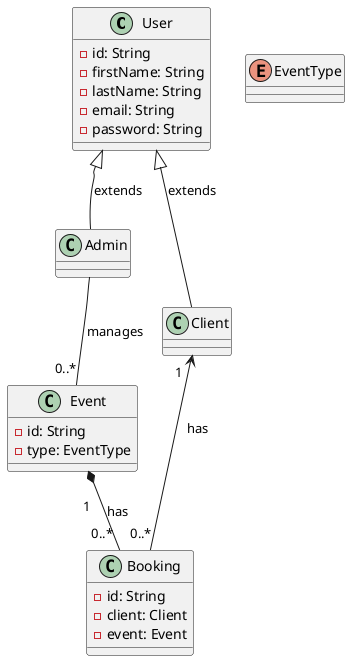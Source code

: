 @startuml  HelloEvent - Class Diagram

class User {
  -id: String
  -firstName: String
  -lastName: String
  -email: String
  -password: String
}

class Admin {
  
}

class Client {
  
}

class Event {
  -id: String
  -type: EventType

}

class Booking {
  -id: String
  -client: Client
  -event: Event
}

enum EventType {
  
}

User <|-- Admin : extends
User <|-- Client : extends
Admin -- "0..*" Event : manages
Client "1  " <-- "0..*" Booking : has 
Event "\n1" *-- "0..* " Booking : has
@enduml